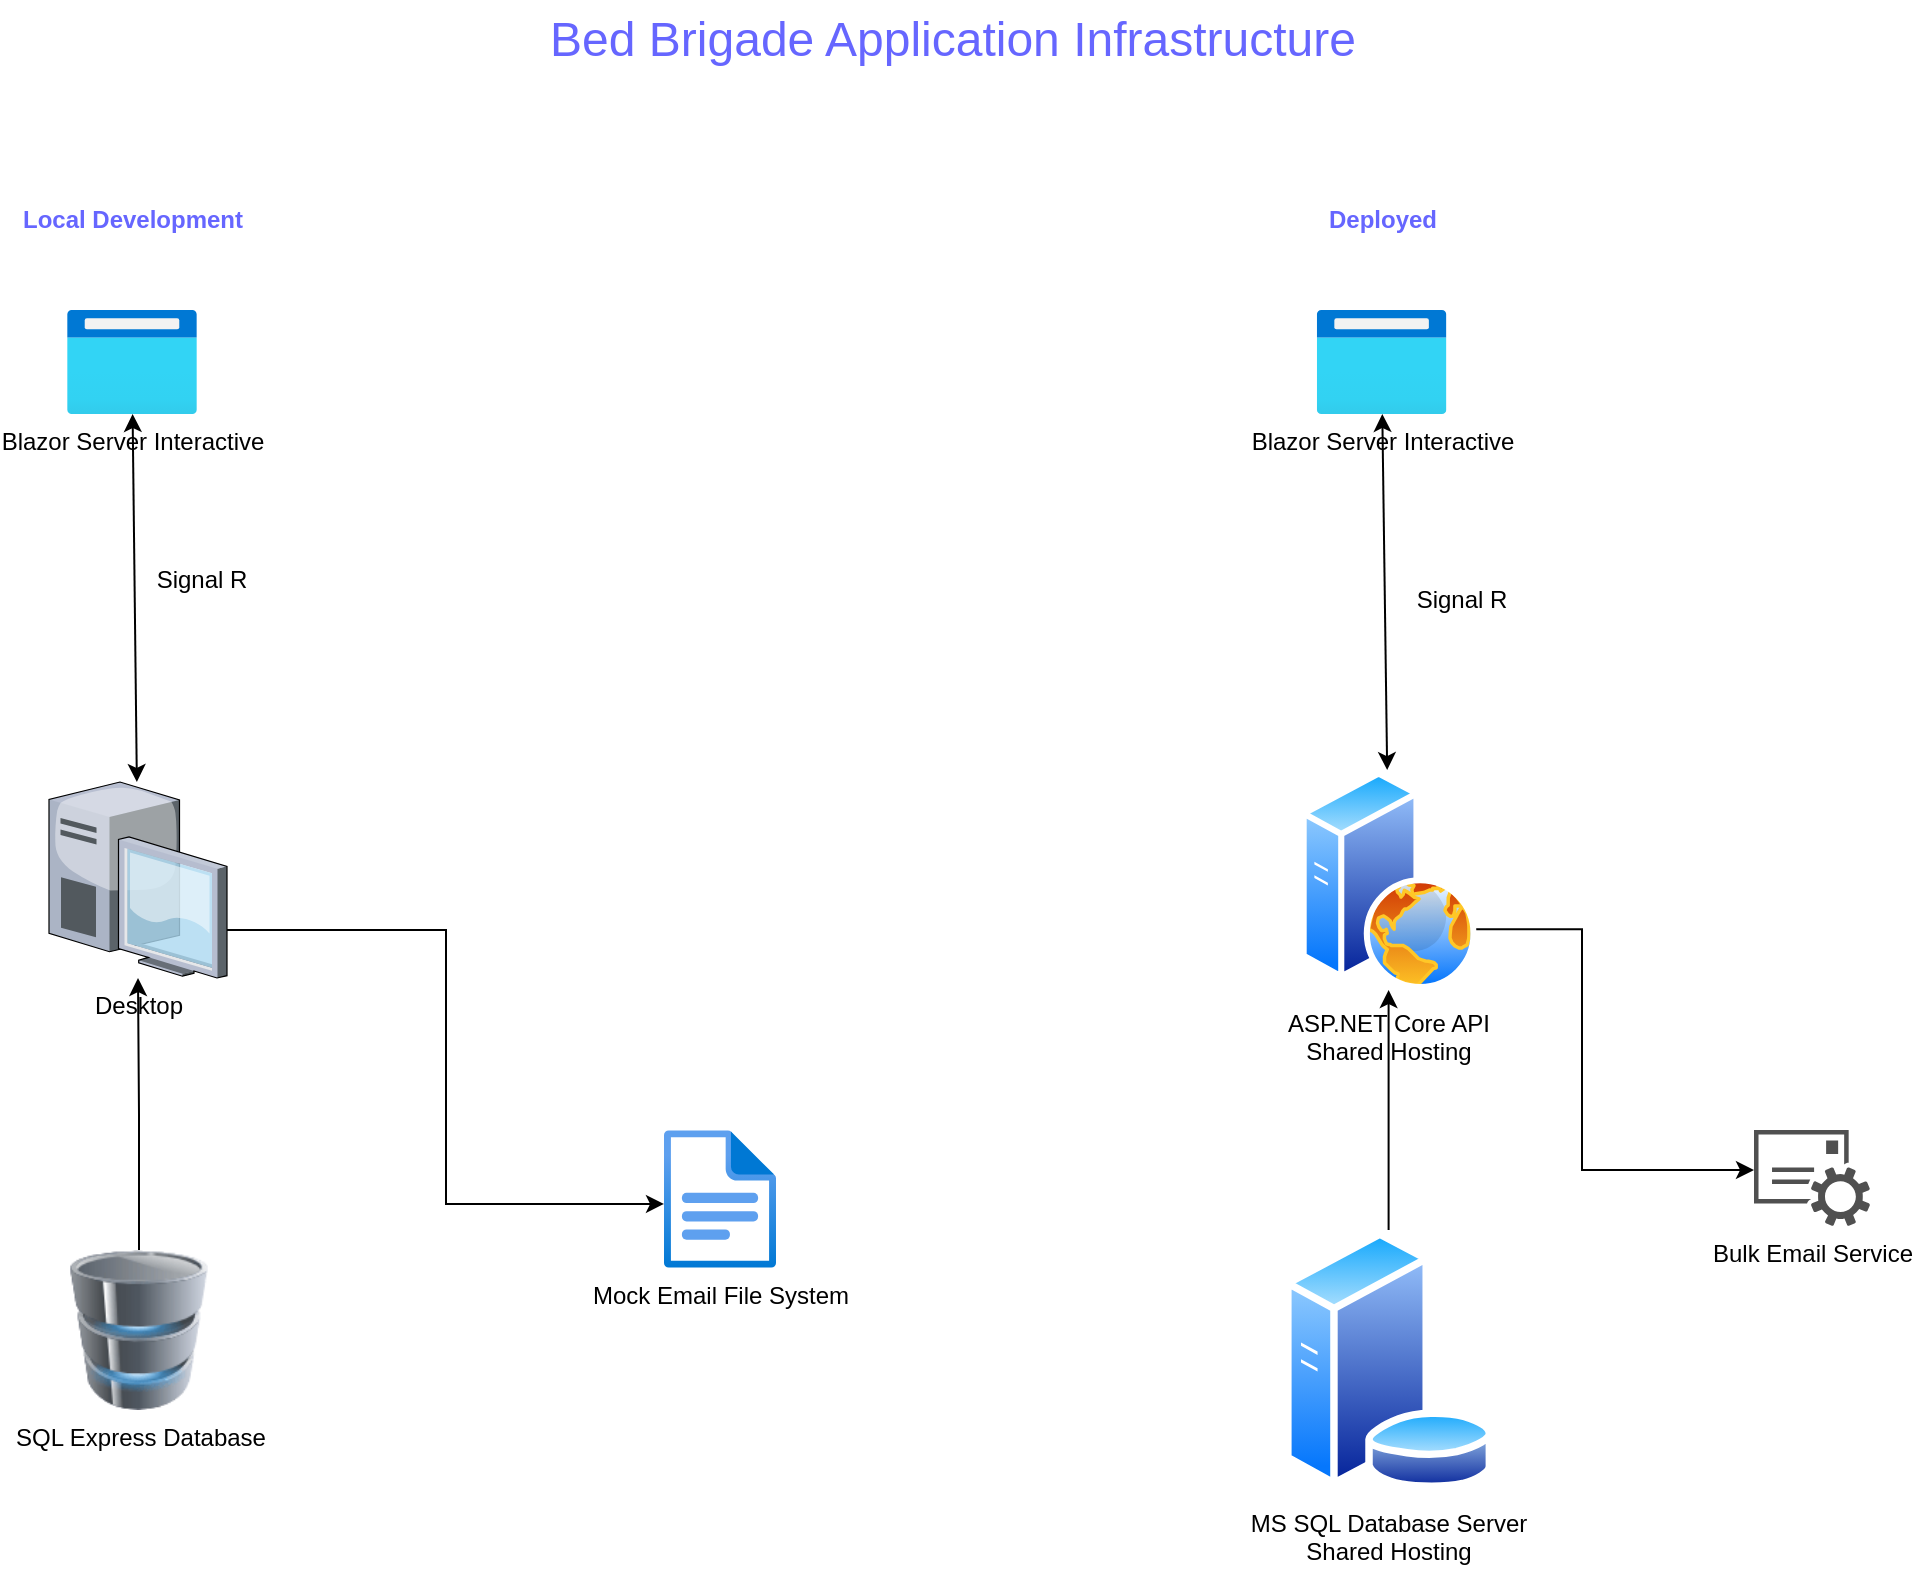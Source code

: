 <mxfile version="20.7.4" type="device"><diagram id="l8hXMBHkgcEJcSW0mbfh" name="Page-1"><mxGraphModel dx="1674" dy="836" grid="1" gridSize="10" guides="1" tooltips="1" connect="1" arrows="1" fold="1" page="1" pageScale="1" pageWidth="1169" pageHeight="827" math="0" shadow="0"><root><mxCell id="0"/><mxCell id="1" parent="0"/><mxCell id="KPSFrstp3I5E5WE4vEDi-1" value="Blazor Server Interactive" style="aspect=fixed;html=1;points=[];align=center;image;fontSize=12;image=img/lib/azure2/general/Browser.svg;" parent="1" vertex="1"><mxGeometry x="102.5" y="190" width="65" height="52" as="geometry"/></mxCell><mxCell id="KWQ1jZJJK1aeaoVWinUO-7" style="edgeStyle=orthogonalEdgeStyle;rounded=0;orthogonalLoop=1;jettySize=auto;html=1;entryX=0;entryY=0.536;entryDx=0;entryDy=0;entryPerimeter=0;" parent="1" source="KWQ1jZJJK1aeaoVWinUO-15" target="KWQ1jZJJK1aeaoVWinUO-4" edge="1"><mxGeometry relative="1" as="geometry"><mxPoint x="177.997" y="499.237" as="sourcePoint"/><Array as="points"><mxPoint x="292" y="500"/><mxPoint x="292" y="637"/></Array></mxGeometry></mxCell><mxCell id="KPSFrstp3I5E5WE4vEDi-7" style="edgeStyle=orthogonalEdgeStyle;rounded=0;orthogonalLoop=1;jettySize=auto;html=1;exitX=0.5;exitY=0;exitDx=0;exitDy=0;" parent="1" source="KPSFrstp3I5E5WE4vEDi-6" target="KWQ1jZJJK1aeaoVWinUO-15" edge="1"><mxGeometry relative="1" as="geometry"><mxPoint x="138.5" y="530" as="targetPoint"/></mxGeometry></mxCell><mxCell id="KPSFrstp3I5E5WE4vEDi-6" value="SQL Express Database" style="image;html=1;image=img/lib/clip_art/computers/Database_128x128.png" parent="1" vertex="1"><mxGeometry x="98.5" y="660" width="80" height="80" as="geometry"/></mxCell><mxCell id="KPSFrstp3I5E5WE4vEDi-8" value="Blazor Server Interactive" style="aspect=fixed;html=1;points=[];align=center;image;fontSize=12;image=img/lib/azure2/general/Browser.svg;" parent="1" vertex="1"><mxGeometry x="727.3" y="190" width="65" height="52" as="geometry"/></mxCell><mxCell id="KWQ1jZJJK1aeaoVWinUO-11" style="edgeStyle=orthogonalEdgeStyle;rounded=0;orthogonalLoop=1;jettySize=auto;html=1;exitX=1;exitY=0.75;exitDx=0;exitDy=0;" parent="1" source="KPSFrstp3I5E5WE4vEDi-10" target="KWQ1jZJJK1aeaoVWinUO-3" edge="1"><mxGeometry relative="1" as="geometry"><Array as="points"><mxPoint x="860" y="499"/><mxPoint x="860" y="620"/></Array></mxGeometry></mxCell><mxCell id="KPSFrstp3I5E5WE4vEDi-10" value="ASP.NET Core API&lt;br&gt;Shared Hosting" style="aspect=fixed;perimeter=ellipsePerimeter;html=1;align=center;shadow=0;dashed=0;spacingTop=3;image;image=img/lib/active_directory/web_server.svg;" parent="1" vertex="1"><mxGeometry x="719.3" y="420" width="88" height="110" as="geometry"/></mxCell><mxCell id="KPSFrstp3I5E5WE4vEDi-11" style="edgeStyle=orthogonalEdgeStyle;rounded=0;orthogonalLoop=1;jettySize=auto;html=1;exitX=0.5;exitY=0;exitDx=0;exitDy=0;" parent="1" source="KPSFrstp3I5E5WE4vEDi-13" target="KPSFrstp3I5E5WE4vEDi-10" edge="1"><mxGeometry relative="1" as="geometry"><mxPoint x="763.3" y="660" as="sourcePoint"/></mxGeometry></mxCell><mxCell id="KPSFrstp3I5E5WE4vEDi-13" value="MS SQL Database Server&lt;br&gt;Shared Hosting" style="aspect=fixed;perimeter=ellipsePerimeter;html=1;align=center;shadow=0;dashed=0;spacingTop=3;image;image=img/lib/active_directory/database_server.svg;" parent="1" vertex="1"><mxGeometry x="710" y="650" width="106.6" height="130" as="geometry"/></mxCell><mxCell id="KPSFrstp3I5E5WE4vEDi-14" value="Local Development" style="text;html=1;resizable=0;autosize=1;align=center;verticalAlign=middle;points=[];fillColor=none;strokeColor=none;rounded=0;fontStyle=1;fontColor=#6666FF;" parent="1" vertex="1"><mxGeometry x="70" y="130" width="130" height="30" as="geometry"/></mxCell><mxCell id="KPSFrstp3I5E5WE4vEDi-15" value="Deployed" style="text;html=1;resizable=0;autosize=1;align=center;verticalAlign=middle;points=[];fillColor=none;strokeColor=none;rounded=0;fontStyle=1;fontColor=#6666FF;" parent="1" vertex="1"><mxGeometry x="719.8" y="130" width="80" height="30" as="geometry"/></mxCell><mxCell id="KPSFrstp3I5E5WE4vEDi-16" value="&lt;font style=&quot;font-size: 24px;&quot;&gt;Bed Brigade Application Infrastructure&lt;/font&gt;" style="text;html=1;resizable=0;autosize=1;align=center;verticalAlign=middle;points=[];rounded=0;fontColor=#6666FF;" parent="1" vertex="1"><mxGeometry x="330" y="35" width="430" height="40" as="geometry"/></mxCell><mxCell id="KWQ1jZJJK1aeaoVWinUO-3" value="Bulk Email Service" style="sketch=0;pointerEvents=1;shadow=0;dashed=0;html=1;strokeColor=none;fillColor=#505050;labelPosition=center;verticalLabelPosition=bottom;verticalAlign=top;outlineConnect=0;align=center;shape=mxgraph.office.services.email_service;" parent="1" vertex="1"><mxGeometry x="946" y="600" width="58" height="48" as="geometry"/></mxCell><mxCell id="KWQ1jZJJK1aeaoVWinUO-4" value="Mock Email File System" style="aspect=fixed;html=1;points=[];align=center;image;fontSize=12;image=img/lib/azure2/general/File.svg;" parent="1" vertex="1"><mxGeometry x="401" y="600" width="56.0" height="69" as="geometry"/></mxCell><mxCell id="KWQ1jZJJK1aeaoVWinUO-15" value="Desktop" style="verticalLabelPosition=bottom;sketch=0;aspect=fixed;html=1;verticalAlign=top;strokeColor=none;align=center;outlineConnect=0;shape=mxgraph.citrix.desktop;" parent="1" vertex="1"><mxGeometry x="93.5" y="426" width="89" height="98" as="geometry"/></mxCell><mxCell id="fygZmoa3CaXH732BGQSu-1" value="" style="endArrow=classic;startArrow=classic;html=1;rounded=0;" edge="1" parent="1" source="KPSFrstp3I5E5WE4vEDi-1" target="KWQ1jZJJK1aeaoVWinUO-15"><mxGeometry width="50" height="50" relative="1" as="geometry"><mxPoint x="560" y="450" as="sourcePoint"/><mxPoint x="610" y="400" as="targetPoint"/></mxGeometry></mxCell><mxCell id="fygZmoa3CaXH732BGQSu-2" value="Signal R" style="text;html=1;strokeColor=none;fillColor=none;align=center;verticalAlign=middle;whiteSpace=wrap;rounded=0;" vertex="1" parent="1"><mxGeometry x="140" y="310" width="60" height="30" as="geometry"/></mxCell><mxCell id="fygZmoa3CaXH732BGQSu-3" value="Signal R" style="text;html=1;strokeColor=none;fillColor=none;align=center;verticalAlign=middle;whiteSpace=wrap;rounded=0;" vertex="1" parent="1"><mxGeometry x="770" y="320" width="60" height="30" as="geometry"/></mxCell><mxCell id="fygZmoa3CaXH732BGQSu-4" value="" style="endArrow=classic;startArrow=classic;html=1;rounded=0;" edge="1" parent="1" source="KPSFrstp3I5E5WE4vEDi-10" target="KPSFrstp3I5E5WE4vEDi-8"><mxGeometry width="50" height="50" relative="1" as="geometry"><mxPoint x="630" y="350" as="sourcePoint"/><mxPoint x="680" y="300" as="targetPoint"/></mxGeometry></mxCell></root></mxGraphModel></diagram></mxfile>